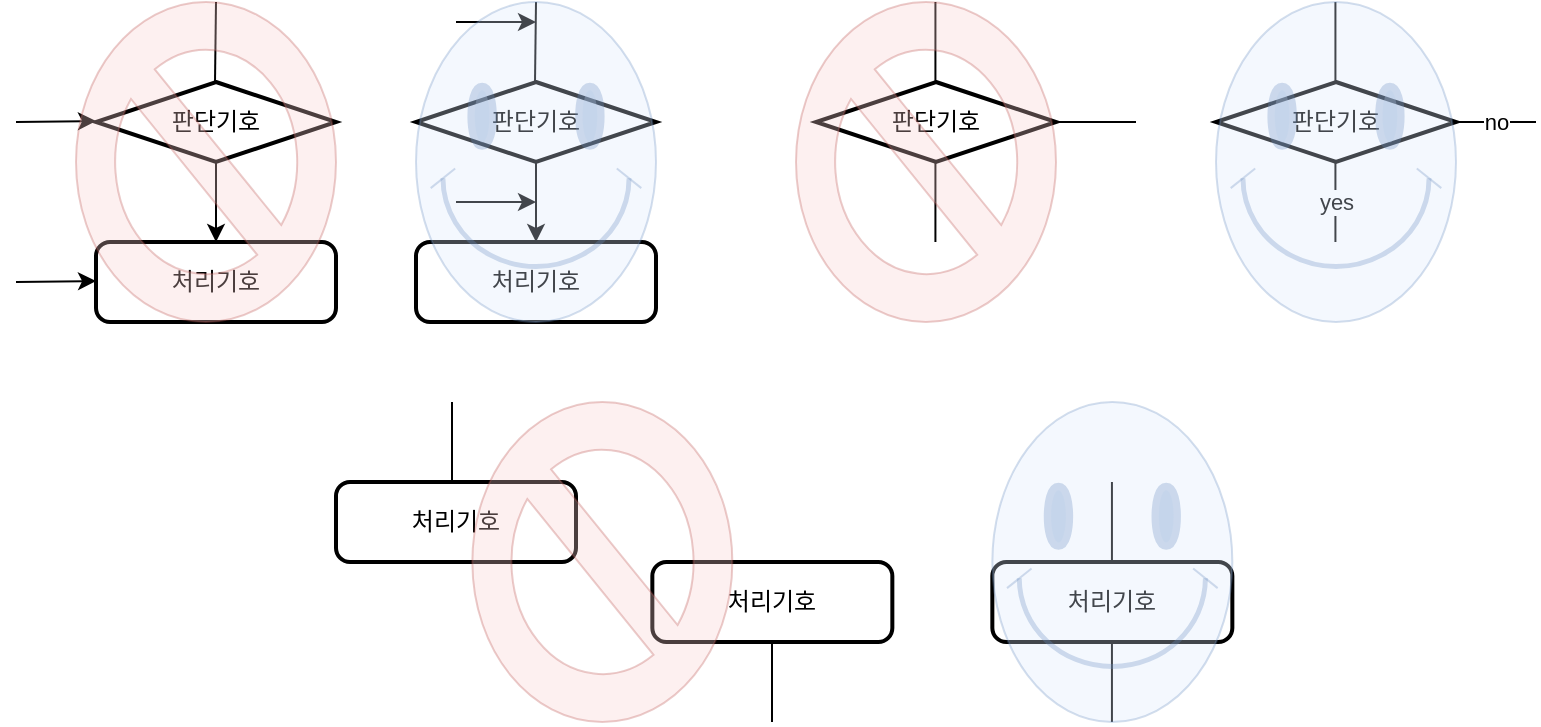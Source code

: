 <mxfile version="16.5.1" type="device"><diagram id="UAVvOeouAMD0ZuwhTxTf" name="페이지-1"><mxGraphModel dx="2048" dy="764" grid="1" gridSize="10" guides="1" tooltips="1" connect="1" arrows="1" fold="1" page="1" pageScale="1" pageWidth="827" pageHeight="1169" math="0" shadow="0"><root><mxCell id="0"/><mxCell id="1" parent="0"/><mxCell id="gAew8Kd1GSM95rf74bKe-6" style="edgeStyle=orthogonalEdgeStyle;rounded=0;orthogonalLoop=1;jettySize=auto;html=1;entryX=0.5;entryY=0;entryDx=0;entryDy=0;" edge="1" parent="1" source="gAew8Kd1GSM95rf74bKe-1" target="gAew8Kd1GSM95rf74bKe-2"><mxGeometry relative="1" as="geometry"/></mxCell><mxCell id="gAew8Kd1GSM95rf74bKe-1" value="판단기호" style="strokeWidth=2;html=1;shape=mxgraph.flowchart.decision;whiteSpace=wrap;" vertex="1" parent="1"><mxGeometry x="40" y="80" width="120" height="40" as="geometry"/></mxCell><mxCell id="gAew8Kd1GSM95rf74bKe-2" value="처리기호" style="rounded=1;whiteSpace=wrap;html=1;absoluteArcSize=1;arcSize=14;strokeWidth=2;" vertex="1" parent="1"><mxGeometry x="40" y="160" width="120" height="40" as="geometry"/></mxCell><mxCell id="gAew8Kd1GSM95rf74bKe-3" value="" style="endArrow=classic;html=1;rounded=0;" edge="1" parent="1"><mxGeometry width="50" height="50" relative="1" as="geometry"><mxPoint y="100" as="sourcePoint"/><mxPoint x="40" y="99.5" as="targetPoint"/></mxGeometry></mxCell><mxCell id="gAew8Kd1GSM95rf74bKe-4" value="" style="endArrow=classic;html=1;rounded=0;" edge="1" parent="1"><mxGeometry width="50" height="50" relative="1" as="geometry"><mxPoint y="180" as="sourcePoint"/><mxPoint x="40" y="179.5" as="targetPoint"/></mxGeometry></mxCell><mxCell id="gAew8Kd1GSM95rf74bKe-5" value="" style="endArrow=none;html=1;rounded=0;" edge="1" parent="1"><mxGeometry width="50" height="50" relative="1" as="geometry"><mxPoint x="99.5" y="80" as="sourcePoint"/><mxPoint x="100" y="40" as="targetPoint"/></mxGeometry></mxCell><mxCell id="gAew8Kd1GSM95rf74bKe-7" style="edgeStyle=orthogonalEdgeStyle;rounded=0;orthogonalLoop=1;jettySize=auto;html=1;entryX=0.5;entryY=0;entryDx=0;entryDy=0;" edge="1" parent="1" source="gAew8Kd1GSM95rf74bKe-8" target="gAew8Kd1GSM95rf74bKe-9"><mxGeometry relative="1" as="geometry"/></mxCell><mxCell id="gAew8Kd1GSM95rf74bKe-8" value="판단기호" style="strokeWidth=2;html=1;shape=mxgraph.flowchart.decision;whiteSpace=wrap;" vertex="1" parent="1"><mxGeometry x="200" y="80" width="120" height="40" as="geometry"/></mxCell><mxCell id="gAew8Kd1GSM95rf74bKe-9" value="처리기호" style="rounded=1;whiteSpace=wrap;html=1;absoluteArcSize=1;arcSize=14;strokeWidth=2;" vertex="1" parent="1"><mxGeometry x="200" y="160" width="120" height="40" as="geometry"/></mxCell><mxCell id="gAew8Kd1GSM95rf74bKe-10" value="" style="endArrow=none;html=1;rounded=0;" edge="1" parent="1"><mxGeometry width="50" height="50" relative="1" as="geometry"><mxPoint x="259.5" y="80" as="sourcePoint"/><mxPoint x="260" y="40" as="targetPoint"/></mxGeometry></mxCell><mxCell id="gAew8Kd1GSM95rf74bKe-13" value="" style="endArrow=classic;html=1;rounded=0;" edge="1" parent="1"><mxGeometry width="50" height="50" relative="1" as="geometry"><mxPoint x="220" y="50" as="sourcePoint"/><mxPoint x="260" y="50" as="targetPoint"/><Array as="points"><mxPoint x="250" y="50"/></Array></mxGeometry></mxCell><mxCell id="gAew8Kd1GSM95rf74bKe-14" value="" style="endArrow=classic;html=1;rounded=0;" edge="1" parent="1"><mxGeometry width="50" height="50" relative="1" as="geometry"><mxPoint x="220" y="140" as="sourcePoint"/><mxPoint x="260" y="140" as="targetPoint"/><Array as="points"><mxPoint x="250" y="140"/></Array></mxGeometry></mxCell><mxCell id="gAew8Kd1GSM95rf74bKe-15" value="" style="verticalLabelPosition=bottom;verticalAlign=top;html=1;shape=mxgraph.basic.smiley;fillColor=#dae8fc;strokeColor=#6c8ebf;opacity=30;" vertex="1" parent="1"><mxGeometry x="200" y="40" width="120" height="160" as="geometry"/></mxCell><mxCell id="gAew8Kd1GSM95rf74bKe-16" value="" style="verticalLabelPosition=bottom;verticalAlign=top;html=1;shape=mxgraph.basic.no_symbol;opacity=30;fillColor=#f8cecc;strokeColor=#b85450;" vertex="1" parent="1"><mxGeometry x="30" y="40" width="130" height="160" as="geometry"/></mxCell><mxCell id="gAew8Kd1GSM95rf74bKe-17" value="판단기호" style="strokeWidth=2;html=1;shape=mxgraph.flowchart.decision;whiteSpace=wrap;" vertex="1" parent="1"><mxGeometry x="400" y="80" width="120" height="40" as="geometry"/></mxCell><mxCell id="gAew8Kd1GSM95rf74bKe-18" value="" style="endArrow=none;html=1;rounded=0;" edge="1" parent="1"><mxGeometry width="50" height="50" relative="1" as="geometry"><mxPoint x="459.71" y="80" as="sourcePoint"/><mxPoint x="459.71" y="40" as="targetPoint"/></mxGeometry></mxCell><mxCell id="gAew8Kd1GSM95rf74bKe-19" value="" style="endArrow=none;html=1;rounded=0;" edge="1" parent="1"><mxGeometry width="50" height="50" relative="1" as="geometry"><mxPoint x="459.71" y="160" as="sourcePoint"/><mxPoint x="459.71" y="120" as="targetPoint"/></mxGeometry></mxCell><mxCell id="gAew8Kd1GSM95rf74bKe-20" value="" style="endArrow=none;html=1;rounded=0;" edge="1" parent="1"><mxGeometry width="50" height="50" relative="1" as="geometry"><mxPoint x="560" y="100" as="sourcePoint"/><mxPoint x="520.0" y="100" as="targetPoint"/></mxGeometry></mxCell><mxCell id="gAew8Kd1GSM95rf74bKe-21" value="판단기호" style="strokeWidth=2;html=1;shape=mxgraph.flowchart.decision;whiteSpace=wrap;" vertex="1" parent="1"><mxGeometry x="600" y="80" width="120" height="40" as="geometry"/></mxCell><mxCell id="gAew8Kd1GSM95rf74bKe-22" value="" style="endArrow=none;html=1;rounded=0;" edge="1" parent="1"><mxGeometry width="50" height="50" relative="1" as="geometry"><mxPoint x="659.71" y="80" as="sourcePoint"/><mxPoint x="659.71" y="40" as="targetPoint"/></mxGeometry></mxCell><mxCell id="gAew8Kd1GSM95rf74bKe-23" value="yes" style="endArrow=none;html=1;rounded=0;" edge="1" parent="1"><mxGeometry width="50" height="50" relative="1" as="geometry"><mxPoint x="659.71" y="160" as="sourcePoint"/><mxPoint x="659.71" y="120" as="targetPoint"/></mxGeometry></mxCell><mxCell id="gAew8Kd1GSM95rf74bKe-24" value="no" style="endArrow=none;html=1;rounded=0;" edge="1" parent="1"><mxGeometry width="50" height="50" relative="1" as="geometry"><mxPoint x="760" y="100" as="sourcePoint"/><mxPoint x="720.0" y="100" as="targetPoint"/></mxGeometry></mxCell><mxCell id="gAew8Kd1GSM95rf74bKe-25" value="" style="verticalLabelPosition=bottom;verticalAlign=top;html=1;shape=mxgraph.basic.smiley;fillColor=#dae8fc;strokeColor=#6c8ebf;opacity=30;" vertex="1" parent="1"><mxGeometry x="600" y="40" width="120" height="160" as="geometry"/></mxCell><mxCell id="gAew8Kd1GSM95rf74bKe-26" value="" style="verticalLabelPosition=bottom;verticalAlign=top;html=1;shape=mxgraph.basic.no_symbol;opacity=30;fillColor=#f8cecc;strokeColor=#b85450;" vertex="1" parent="1"><mxGeometry x="390" y="40" width="130" height="160" as="geometry"/></mxCell><mxCell id="gAew8Kd1GSM95rf74bKe-27" value="처리기호" style="rounded=1;whiteSpace=wrap;html=1;absoluteArcSize=1;arcSize=14;strokeWidth=2;" vertex="1" parent="1"><mxGeometry x="160" y="280" width="120" height="40" as="geometry"/></mxCell><mxCell id="gAew8Kd1GSM95rf74bKe-28" value="" style="endArrow=none;html=1;rounded=0;" edge="1" parent="1"><mxGeometry width="50" height="50" relative="1" as="geometry"><mxPoint x="218.0" y="280" as="sourcePoint"/><mxPoint x="218.0" y="240" as="targetPoint"/><Array as="points"><mxPoint x="218.0" y="260"/></Array></mxGeometry></mxCell><mxCell id="gAew8Kd1GSM95rf74bKe-29" value="처리기호" style="rounded=1;whiteSpace=wrap;html=1;absoluteArcSize=1;arcSize=14;strokeWidth=2;" vertex="1" parent="1"><mxGeometry x="318.17" y="320" width="120" height="40" as="geometry"/></mxCell><mxCell id="gAew8Kd1GSM95rf74bKe-30" value="" style="endArrow=none;html=1;rounded=0;" edge="1" parent="1"><mxGeometry width="50" height="50" relative="1" as="geometry"><mxPoint x="378.0" y="400" as="sourcePoint"/><mxPoint x="378.0" y="360" as="targetPoint"/><Array as="points"><mxPoint x="378" y="380"/></Array></mxGeometry></mxCell><mxCell id="gAew8Kd1GSM95rf74bKe-31" value="처리기호" style="rounded=1;whiteSpace=wrap;html=1;absoluteArcSize=1;arcSize=14;strokeWidth=2;" vertex="1" parent="1"><mxGeometry x="488.17" y="320" width="120" height="40" as="geometry"/></mxCell><mxCell id="gAew8Kd1GSM95rf74bKe-32" value="" style="endArrow=none;html=1;rounded=0;" edge="1" parent="1"><mxGeometry width="50" height="50" relative="1" as="geometry"><mxPoint x="547.97" y="400" as="sourcePoint"/><mxPoint x="547.97" y="360" as="targetPoint"/><Array as="points"><mxPoint x="547.97" y="380"/></Array></mxGeometry></mxCell><mxCell id="gAew8Kd1GSM95rf74bKe-33" value="" style="endArrow=none;html=1;rounded=0;" edge="1" parent="1"><mxGeometry width="50" height="50" relative="1" as="geometry"><mxPoint x="547.97" y="320" as="sourcePoint"/><mxPoint x="547.97" y="280" as="targetPoint"/><Array as="points"><mxPoint x="547.97" y="300"/></Array></mxGeometry></mxCell><mxCell id="gAew8Kd1GSM95rf74bKe-34" value="" style="verticalLabelPosition=bottom;verticalAlign=top;html=1;shape=mxgraph.basic.no_symbol;opacity=30;fillColor=#f8cecc;strokeColor=#b85450;" vertex="1" parent="1"><mxGeometry x="228.17" y="240" width="130" height="160" as="geometry"/></mxCell><mxCell id="gAew8Kd1GSM95rf74bKe-35" value="" style="verticalLabelPosition=bottom;verticalAlign=top;html=1;shape=mxgraph.basic.smiley;fillColor=#dae8fc;strokeColor=#6c8ebf;opacity=30;" vertex="1" parent="1"><mxGeometry x="488.17" y="240" width="120" height="160" as="geometry"/></mxCell></root></mxGraphModel></diagram></mxfile>